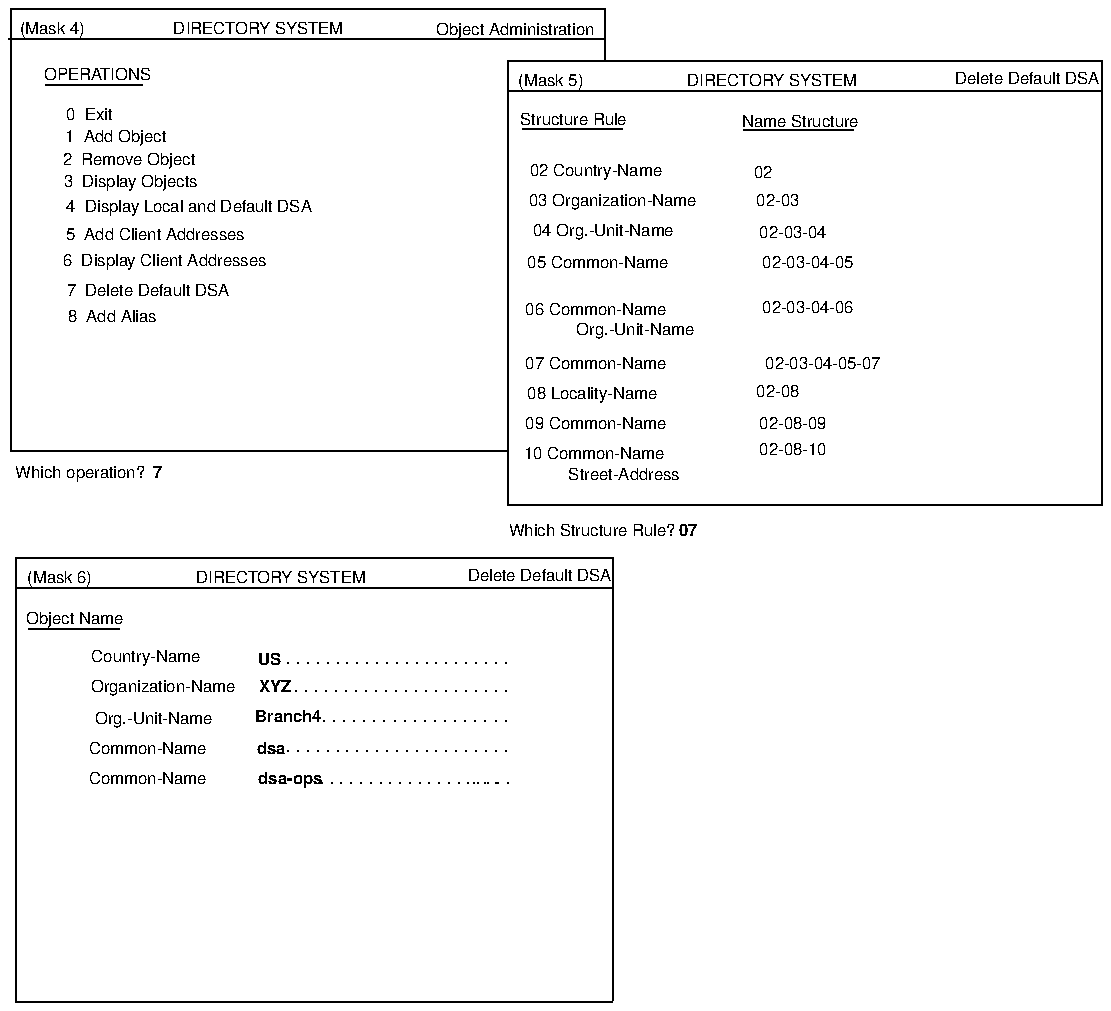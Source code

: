...\" @OSF_COPYRIGHT@
...\" COPYRIGHT NOTICE
...\" Copyright (c) 1990, 1991, 1992, 1993 Open Software Foundation, Inc.
...\" ALL RIGHTS RESERVED (DCE).  See the file named COPYRIGHT.DCE in the
...\" src directory for the full copyright text.
...\" 
...\" HISTORY
...\" $Log: fig20.deletedefaultdsa.pic,v $
...\" Revision 1.1.2.1  1994/08/04  21:02:24  hal
...\" 	Create DCE GDS Admin Gd & Ref from GDS parts of Adm Gd & Cmd Ref; fix log
...\" 	[1994/08/04  20:37:53  hal]
...\"
...\" Revision 1.1.2.6  1993/02/20  13:54:53  rnollman
...\" 	fixed for final draft
...\" 	[1993/02/20  13:54:28  rnollman]
...\" 
...\" Revision 1.1.2.5  1993/02/05  18:53:08  rnollman
...\" 	inc changes for final draft
...\" 	[1993/02/05  18:50:56  rnollman]
...\" 
...\" Revision 1.1.2.4  1993/01/28  20:05:42  dbelch
...\" 	Embedding copyright notice
...\" 	[1993/01/28  18:38:07  dbelch]
...\" 
...\" Revision 1.1.2.3  1993/01/12  21:59:46  rnollman
...\" 	fixes from munich
...\" 	[1993/01/12  21:59:19  rnollman]
...\" 
...\" Revision 1.1.2.2  1993/01/09  21:02:39  rnollman
...\" 	new figure
...\" 	[1993/01/09  21:02:22  rnollman]
...\" 
...\" $EndLog$
.PS
scale = 106.667
"\fH\s68  Add Alias\s0\fP"  at 55, 366
"\f(HB\s67\s0\fP"  at 79, 283
"\fH\s67  Delete Default DSA\s0\fP"  at 74, 380
"\fH\s66  Display Client Addresses\s0\fP"  at 83, 396
"\fH\s65  Add Client Addresses\s0\fP"  at 78, 410
"\fH\s64  Display Local and Default DSA\s0\fP"  at 96, 425
"\fH\s63  Display Objects\s0\fP"  at 65, 438
"\fH\s61  Add Object\s0\fP"  at 57, 462
"\fH\s62  Remove Object\s0\fP"  at 64, 450
"\fH\s6Delete Default DSA\s0\fP"  at 283, 228
"\fH\s6Delete Default DSA\s0\fP"  at 543, 493
line   from 4, 0 \
	to 322, 0 
line   from 322, 237 \
	to 322, 1 
line  dotted from 167, 117 \
	to 266, 117 
"\f(HB\s6dsa-ops\s0\fP"  at 150, 120
line   from 266, 265 \
	to 583, 265 
line  dotted from 149, 134 \
	to 265, 134 
"\fH\s605 Common-Name\s0\fP"  at 314, 395
"\fH\s602\s0\fP"  at 402, 443
"\fH\s602-08\s0\fP"  at 410, 326
"\fH\s602-08-10\s0\fP"  at 418, 295
"\fH\s602-08-09\s0\fP"  at 418, 309
"\fH\s602-03-04-05-07\s0\fP"  at 434, 341
"\fH\s606 Common-Name\s0\fP"  at 313, 370
"\fH\s602-03-04-06\s0\fP"  at 426, 371
"\fH\s6Org.-Unit-Name\s0\fP"  at 334, 359
line   from 392, 465 \
	to 450, 465 
line   from 274, 466 \
	to 327, 466 
"\fH\s6Name Structure\s0\fP"  at 422, 470
"\fH\s6Structure Rule\s0\fP"  at 301, 471
"\fH\s6Street-Address\s0\fP"  at 328, 282
"\fH\s610 Common-Name\s0\fP"  at 312, 293
"\fH\s607 Common-Name\s0\fP"  at 313, 341
"\fH\s608 Locality-Name\s0\fP"  at 311, 325
"\fH\s609 Common-Name\s0\fP"  at 313, 309
"\fH\s602-03\s0\fP"  at 410, 428
"\fH\s602-03-04\s0\fP"  at 418, 411
"\fH\s602-03-04-05\s0\fP"  at 426, 395
"\fH\s604 Org.-Unit-Name\s0\fP"  at 317, 412
"\fH\s603 Organization-Name\s0\fP"  at 322, 428
"\fH\s602 Country-Name\s0\fP"  at 313, 444
"\fH\s604 Org.-Unit-Name\s0\fP"  at 317, 412
line   from 5, 237 \
	to 321, 237 
line   from 4, 237 \
	to 4, 0 
"\fH\s6DIRECTORY SYSTEM\s0\fP"  at 145, 227
"\fH\s6(Mask 6)\s0\fP"  at 27, 227
line  dotted from 149, 181 \
	to 265, 181 
line  dotted from 153, 166 \
	to 265, 166 
line  dotted from 168, 150 \
	to 265, 150 
"\fH\s60  Exit\s0\fP"  at 43, 474
line   from 20, 489 \
	to 71, 489 
"\fH\s6OPERATIONS\s0\fP"  at 47, 495
line   from 1, 530 \
	to 1, 294 
"\fH\s6(Mask 4)\s0\fP"  at 23, 520
"\fH\s6DIRECTORY SYSTEM\s0\fP"  at 133, 520
line   from 0, 514 \
	to 317, 514 
line   from 1, 530 \
	to 317, 530 
"\fH\s6Object Administration\s0\fP"  at 270, 519
"\fH\s6Which operation?\s0\fP"  at 38, 283
"\fH\s6Which Structure Rule?\s0\fP"  at 311, 252
"\f(HB\s607\s0\fP"  at 362, 252
"\fH\s6\s0\fP"  at 541, 323
line   from 266, 502 \
	to 266, 265 
line   from 583, 502 \
	to 583, 265 
line   from 266, 486 \
	to 583, 486 
"\fH\s6DIRECTORY SYSTEM\s0\fP"  at 407, 492
"\fH\s6(Mask 5)\s0\fP"  at 289, 492
line   from 267, 502 \
	to 583, 502 
line   from 318, 530 \
	to 318, 502 
line   from 1, 294 \
	to 266, 294 
line   from 4, 221 \
	to 321, 221 
line   from 11, 199 \
	to 59, 199 
"\fH\s6Object Name\s0\fP"  at 35, 205
"\fH\s6Common-Name\s0\fP"  at 74, 120
"\f(HB\s6Branch4\s0\fP"  at 149, 153
"\f(HB\s6XYZ\s0\fP"  at 142, 169
"\f(HB\s6US\s0\fP"  at 139, 183
"\fH\s6Common-Name\s0\fP"  at 74, 136
"\fH\s6Org.-Unit-Name\s0\fP"  at 77, 152
"\fH\s6Country-Name\s0\fP"  at 73, 185
"\fH\s6Organization-Name\s0\fP"  at 82, 169
"\f(HB\s6dsa\s0\fP"  at 140, 136
line  dotted from 248, 117 \
	to 266, 117 
.PE
